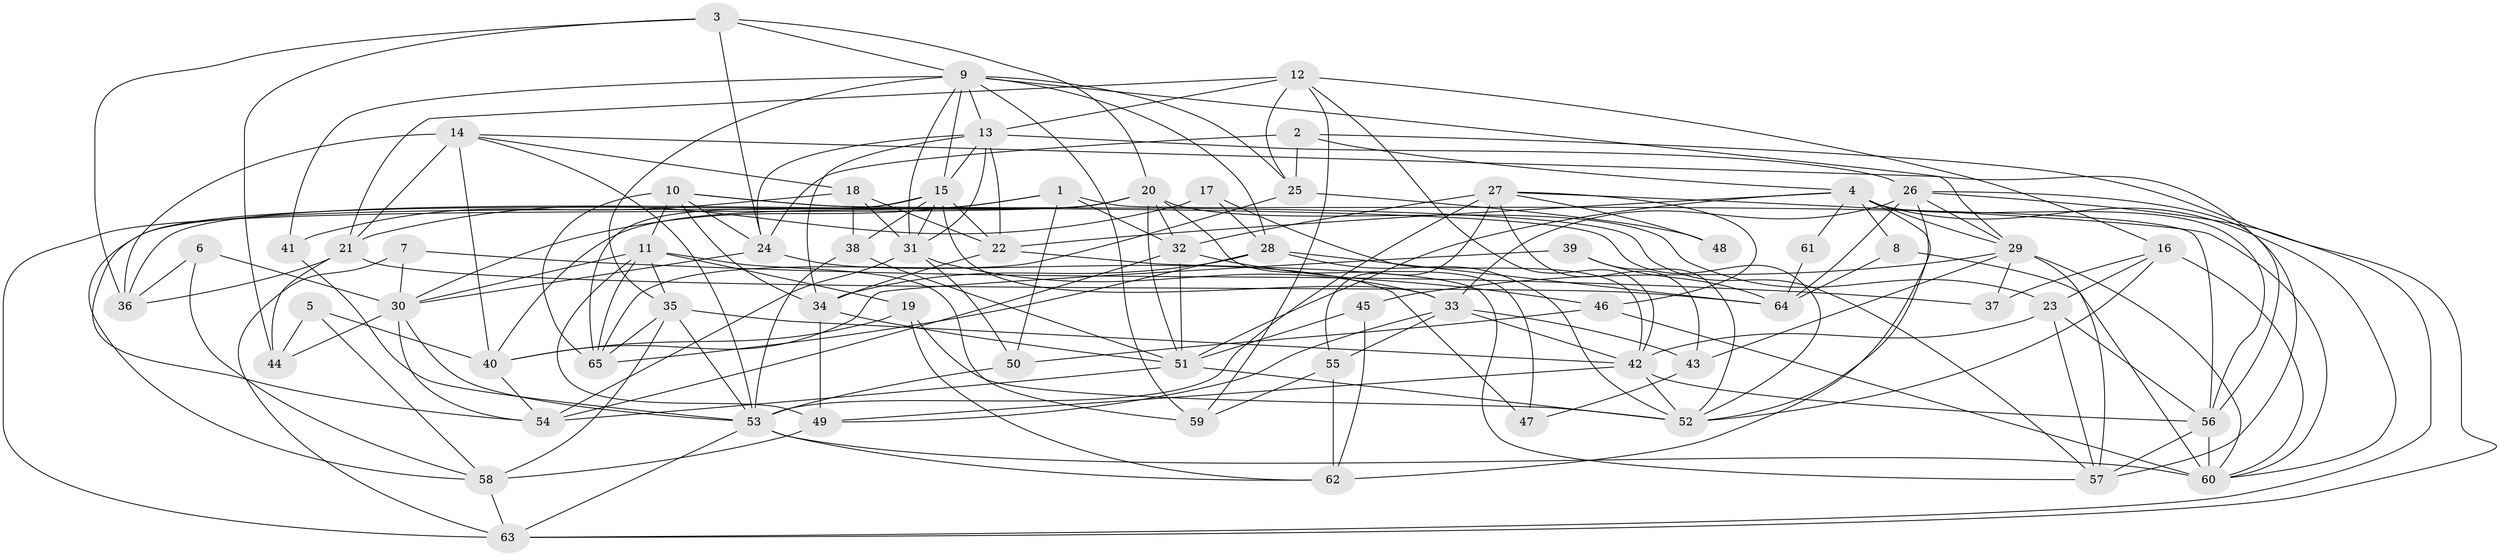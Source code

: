 // original degree distribution, {7: 0.03076923076923077, 3: 0.2846153846153846, 5: 0.12307692307692308, 2: 0.16923076923076924, 4: 0.24615384615384617, 6: 0.09230769230769231, 8: 0.046153846153846156, 9: 0.007692307692307693}
// Generated by graph-tools (version 1.1) at 2025/37/03/04/25 23:37:04]
// undirected, 65 vertices, 180 edges
graph export_dot {
  node [color=gray90,style=filled];
  1;
  2;
  3;
  4;
  5;
  6;
  7;
  8;
  9;
  10;
  11;
  12;
  13;
  14;
  15;
  16;
  17;
  18;
  19;
  20;
  21;
  22;
  23;
  24;
  25;
  26;
  27;
  28;
  29;
  30;
  31;
  32;
  33;
  34;
  35;
  36;
  37;
  38;
  39;
  40;
  41;
  42;
  43;
  44;
  45;
  46;
  47;
  48;
  49;
  50;
  51;
  52;
  53;
  54;
  55;
  56;
  57;
  58;
  59;
  60;
  61;
  62;
  63;
  64;
  65;
  1 -- 30 [weight=1.0];
  1 -- 32 [weight=1.0];
  1 -- 40 [weight=1.0];
  1 -- 50 [weight=1.0];
  1 -- 56 [weight=1.0];
  2 -- 4 [weight=1.0];
  2 -- 24 [weight=1.0];
  2 -- 25 [weight=1.0];
  2 -- 63 [weight=1.0];
  3 -- 9 [weight=1.0];
  3 -- 20 [weight=1.0];
  3 -- 24 [weight=1.0];
  3 -- 36 [weight=1.0];
  3 -- 44 [weight=1.0];
  4 -- 8 [weight=2.0];
  4 -- 22 [weight=2.0];
  4 -- 29 [weight=1.0];
  4 -- 51 [weight=1.0];
  4 -- 56 [weight=1.0];
  4 -- 60 [weight=1.0];
  4 -- 61 [weight=1.0];
  4 -- 62 [weight=1.0];
  5 -- 40 [weight=1.0];
  5 -- 44 [weight=1.0];
  5 -- 58 [weight=1.0];
  6 -- 30 [weight=2.0];
  6 -- 36 [weight=1.0];
  6 -- 58 [weight=1.0];
  7 -- 30 [weight=1.0];
  7 -- 37 [weight=1.0];
  7 -- 63 [weight=1.0];
  8 -- 60 [weight=1.0];
  8 -- 64 [weight=1.0];
  9 -- 13 [weight=1.0];
  9 -- 15 [weight=1.0];
  9 -- 25 [weight=1.0];
  9 -- 28 [weight=1.0];
  9 -- 29 [weight=1.0];
  9 -- 31 [weight=1.0];
  9 -- 35 [weight=1.0];
  9 -- 41 [weight=1.0];
  9 -- 59 [weight=1.0];
  10 -- 11 [weight=1.0];
  10 -- 24 [weight=1.0];
  10 -- 34 [weight=1.0];
  10 -- 52 [weight=1.0];
  10 -- 57 [weight=1.0];
  10 -- 65 [weight=1.0];
  11 -- 19 [weight=1.0];
  11 -- 30 [weight=1.0];
  11 -- 35 [weight=1.0];
  11 -- 49 [weight=1.0];
  11 -- 59 [weight=1.0];
  11 -- 65 [weight=2.0];
  12 -- 13 [weight=2.0];
  12 -- 16 [weight=2.0];
  12 -- 21 [weight=1.0];
  12 -- 25 [weight=1.0];
  12 -- 42 [weight=1.0];
  12 -- 59 [weight=1.0];
  13 -- 15 [weight=1.0];
  13 -- 22 [weight=1.0];
  13 -- 24 [weight=1.0];
  13 -- 26 [weight=1.0];
  13 -- 31 [weight=1.0];
  13 -- 34 [weight=1.0];
  14 -- 18 [weight=1.0];
  14 -- 21 [weight=1.0];
  14 -- 36 [weight=2.0];
  14 -- 40 [weight=1.0];
  14 -- 53 [weight=1.0];
  14 -- 56 [weight=2.0];
  15 -- 22 [weight=1.0];
  15 -- 31 [weight=1.0];
  15 -- 33 [weight=1.0];
  15 -- 38 [weight=2.0];
  15 -- 54 [weight=1.0];
  15 -- 65 [weight=1.0];
  16 -- 23 [weight=1.0];
  16 -- 37 [weight=1.0];
  16 -- 52 [weight=1.0];
  16 -- 60 [weight=1.0];
  17 -- 21 [weight=1.0];
  17 -- 28 [weight=1.0];
  17 -- 42 [weight=1.0];
  18 -- 22 [weight=1.0];
  18 -- 31 [weight=1.0];
  18 -- 38 [weight=2.0];
  18 -- 41 [weight=1.0];
  19 -- 40 [weight=1.0];
  19 -- 52 [weight=1.0];
  19 -- 62 [weight=1.0];
  20 -- 23 [weight=1.0];
  20 -- 32 [weight=1.0];
  20 -- 36 [weight=1.0];
  20 -- 47 [weight=1.0];
  20 -- 51 [weight=1.0];
  20 -- 58 [weight=1.0];
  20 -- 63 [weight=1.0];
  21 -- 36 [weight=1.0];
  21 -- 44 [weight=2.0];
  21 -- 64 [weight=1.0];
  22 -- 34 [weight=1.0];
  22 -- 57 [weight=1.0];
  23 -- 42 [weight=1.0];
  23 -- 56 [weight=1.0];
  23 -- 57 [weight=1.0];
  24 -- 30 [weight=1.0];
  24 -- 47 [weight=1.0];
  25 -- 48 [weight=1.0];
  25 -- 65 [weight=1.0];
  26 -- 29 [weight=1.0];
  26 -- 33 [weight=1.0];
  26 -- 52 [weight=2.0];
  26 -- 57 [weight=1.0];
  26 -- 63 [weight=1.0];
  26 -- 64 [weight=1.0];
  27 -- 32 [weight=1.0];
  27 -- 43 [weight=1.0];
  27 -- 46 [weight=1.0];
  27 -- 48 [weight=1.0];
  27 -- 53 [weight=1.0];
  27 -- 55 [weight=1.0];
  27 -- 60 [weight=1.0];
  28 -- 34 [weight=1.0];
  28 -- 52 [weight=1.0];
  28 -- 64 [weight=1.0];
  28 -- 65 [weight=1.0];
  29 -- 37 [weight=1.0];
  29 -- 43 [weight=1.0];
  29 -- 45 [weight=1.0];
  29 -- 57 [weight=1.0];
  29 -- 60 [weight=1.0];
  30 -- 44 [weight=1.0];
  30 -- 53 [weight=1.0];
  30 -- 54 [weight=1.0];
  31 -- 33 [weight=1.0];
  31 -- 50 [weight=1.0];
  31 -- 54 [weight=1.0];
  32 -- 46 [weight=1.0];
  32 -- 51 [weight=1.0];
  32 -- 54 [weight=1.0];
  33 -- 42 [weight=1.0];
  33 -- 43 [weight=1.0];
  33 -- 49 [weight=1.0];
  33 -- 55 [weight=1.0];
  34 -- 49 [weight=1.0];
  34 -- 51 [weight=1.0];
  35 -- 42 [weight=1.0];
  35 -- 53 [weight=1.0];
  35 -- 58 [weight=1.0];
  35 -- 65 [weight=1.0];
  38 -- 51 [weight=1.0];
  38 -- 53 [weight=1.0];
  39 -- 40 [weight=1.0];
  39 -- 52 [weight=1.0];
  39 -- 64 [weight=1.0];
  40 -- 54 [weight=1.0];
  41 -- 53 [weight=1.0];
  42 -- 49 [weight=1.0];
  42 -- 52 [weight=2.0];
  42 -- 56 [weight=1.0];
  43 -- 47 [weight=1.0];
  45 -- 51 [weight=1.0];
  45 -- 62 [weight=1.0];
  46 -- 50 [weight=1.0];
  46 -- 60 [weight=1.0];
  49 -- 58 [weight=1.0];
  50 -- 53 [weight=1.0];
  51 -- 52 [weight=1.0];
  51 -- 54 [weight=1.0];
  53 -- 60 [weight=1.0];
  53 -- 62 [weight=1.0];
  53 -- 63 [weight=1.0];
  55 -- 59 [weight=1.0];
  55 -- 62 [weight=1.0];
  56 -- 57 [weight=1.0];
  56 -- 60 [weight=2.0];
  58 -- 63 [weight=1.0];
  61 -- 64 [weight=1.0];
}
